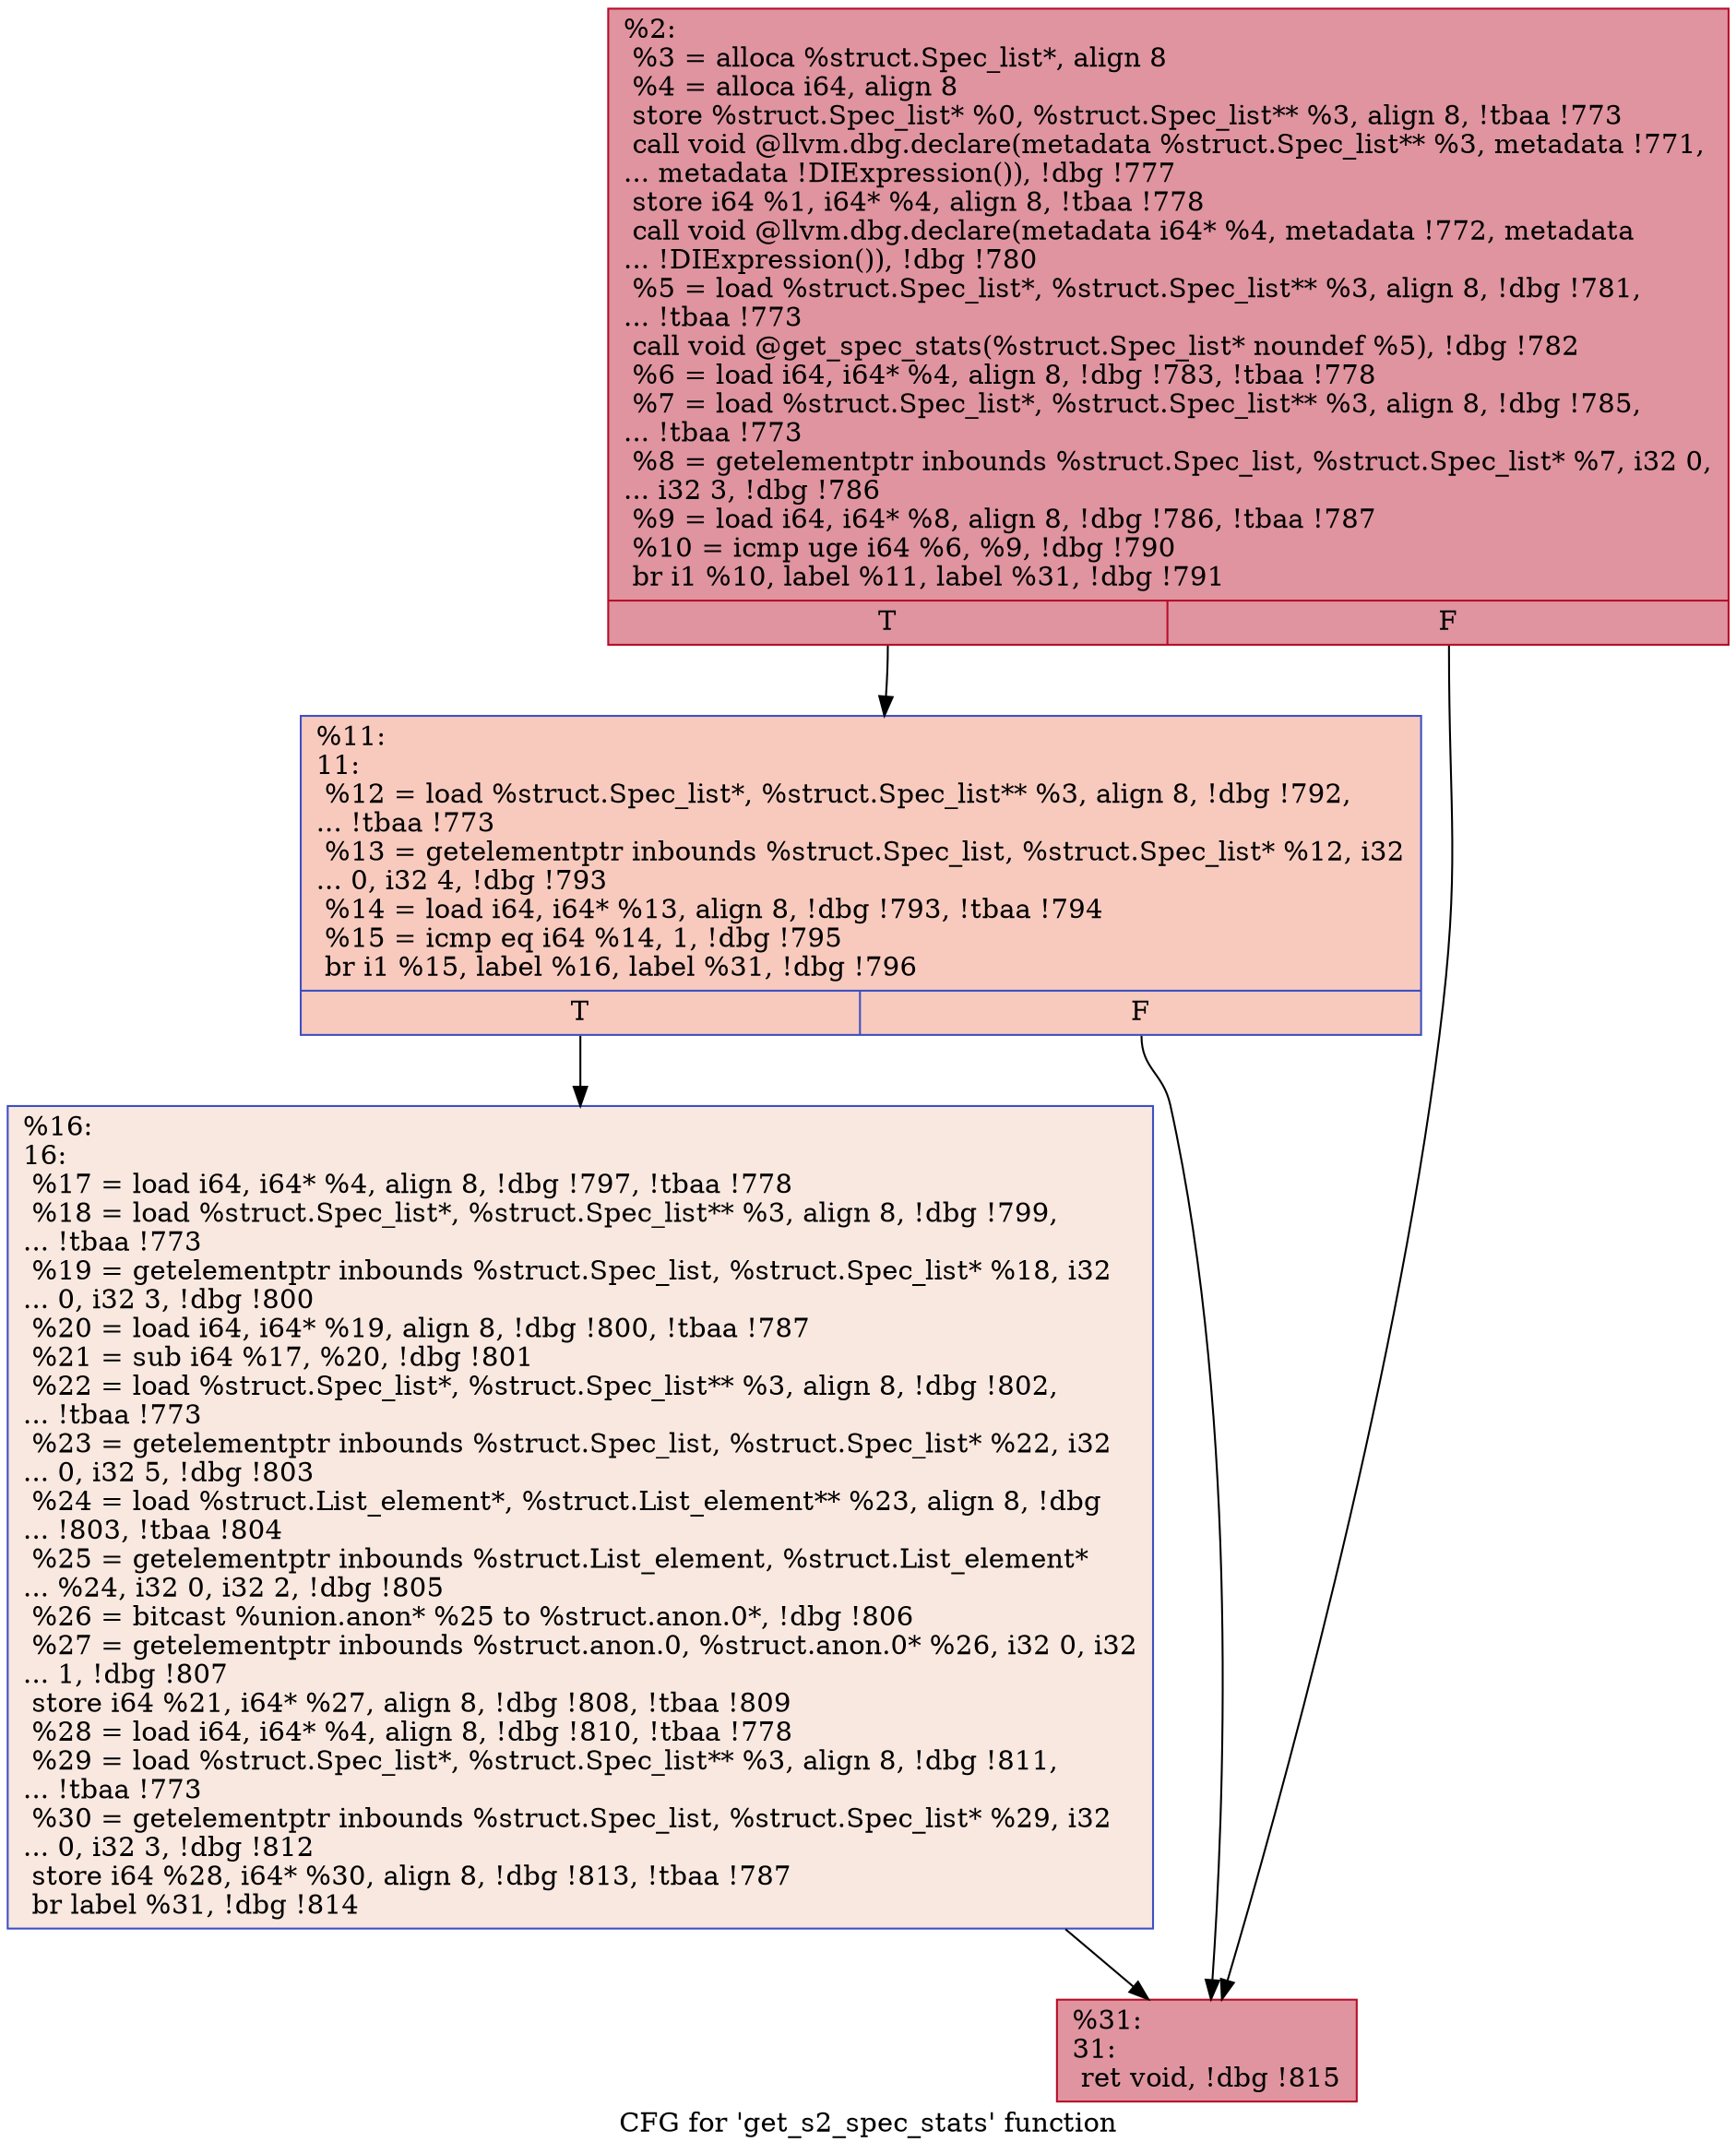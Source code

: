digraph "CFG for 'get_s2_spec_stats' function" {
	label="CFG for 'get_s2_spec_stats' function";

	Node0x112ccc0 [shape=record,color="#b70d28ff", style=filled, fillcolor="#b70d2870",label="{%2:\l  %3 = alloca %struct.Spec_list*, align 8\l  %4 = alloca i64, align 8\l  store %struct.Spec_list* %0, %struct.Spec_list** %3, align 8, !tbaa !773\l  call void @llvm.dbg.declare(metadata %struct.Spec_list** %3, metadata !771,\l... metadata !DIExpression()), !dbg !777\l  store i64 %1, i64* %4, align 8, !tbaa !778\l  call void @llvm.dbg.declare(metadata i64* %4, metadata !772, metadata\l... !DIExpression()), !dbg !780\l  %5 = load %struct.Spec_list*, %struct.Spec_list** %3, align 8, !dbg !781,\l... !tbaa !773\l  call void @get_spec_stats(%struct.Spec_list* noundef %5), !dbg !782\l  %6 = load i64, i64* %4, align 8, !dbg !783, !tbaa !778\l  %7 = load %struct.Spec_list*, %struct.Spec_list** %3, align 8, !dbg !785,\l... !tbaa !773\l  %8 = getelementptr inbounds %struct.Spec_list, %struct.Spec_list* %7, i32 0,\l... i32 3, !dbg !786\l  %9 = load i64, i64* %8, align 8, !dbg !786, !tbaa !787\l  %10 = icmp uge i64 %6, %9, !dbg !790\l  br i1 %10, label %11, label %31, !dbg !791\l|{<s0>T|<s1>F}}"];
	Node0x112ccc0:s0 -> Node0x112cd80;
	Node0x112ccc0:s1 -> Node0x112ce20;
	Node0x112cd80 [shape=record,color="#3d50c3ff", style=filled, fillcolor="#ef886b70",label="{%11:\l11:                                               \l  %12 = load %struct.Spec_list*, %struct.Spec_list** %3, align 8, !dbg !792,\l... !tbaa !773\l  %13 = getelementptr inbounds %struct.Spec_list, %struct.Spec_list* %12, i32\l... 0, i32 4, !dbg !793\l  %14 = load i64, i64* %13, align 8, !dbg !793, !tbaa !794\l  %15 = icmp eq i64 %14, 1, !dbg !795\l  br i1 %15, label %16, label %31, !dbg !796\l|{<s0>T|<s1>F}}"];
	Node0x112cd80:s0 -> Node0x112cdd0;
	Node0x112cd80:s1 -> Node0x112ce20;
	Node0x112cdd0 [shape=record,color="#3d50c3ff", style=filled, fillcolor="#f1ccb870",label="{%16:\l16:                                               \l  %17 = load i64, i64* %4, align 8, !dbg !797, !tbaa !778\l  %18 = load %struct.Spec_list*, %struct.Spec_list** %3, align 8, !dbg !799,\l... !tbaa !773\l  %19 = getelementptr inbounds %struct.Spec_list, %struct.Spec_list* %18, i32\l... 0, i32 3, !dbg !800\l  %20 = load i64, i64* %19, align 8, !dbg !800, !tbaa !787\l  %21 = sub i64 %17, %20, !dbg !801\l  %22 = load %struct.Spec_list*, %struct.Spec_list** %3, align 8, !dbg !802,\l... !tbaa !773\l  %23 = getelementptr inbounds %struct.Spec_list, %struct.Spec_list* %22, i32\l... 0, i32 5, !dbg !803\l  %24 = load %struct.List_element*, %struct.List_element** %23, align 8, !dbg\l... !803, !tbaa !804\l  %25 = getelementptr inbounds %struct.List_element, %struct.List_element*\l... %24, i32 0, i32 2, !dbg !805\l  %26 = bitcast %union.anon* %25 to %struct.anon.0*, !dbg !806\l  %27 = getelementptr inbounds %struct.anon.0, %struct.anon.0* %26, i32 0, i32\l... 1, !dbg !807\l  store i64 %21, i64* %27, align 8, !dbg !808, !tbaa !809\l  %28 = load i64, i64* %4, align 8, !dbg !810, !tbaa !778\l  %29 = load %struct.Spec_list*, %struct.Spec_list** %3, align 8, !dbg !811,\l... !tbaa !773\l  %30 = getelementptr inbounds %struct.Spec_list, %struct.Spec_list* %29, i32\l... 0, i32 3, !dbg !812\l  store i64 %28, i64* %30, align 8, !dbg !813, !tbaa !787\l  br label %31, !dbg !814\l}"];
	Node0x112cdd0 -> Node0x112ce20;
	Node0x112ce20 [shape=record,color="#b70d28ff", style=filled, fillcolor="#b70d2870",label="{%31:\l31:                                               \l  ret void, !dbg !815\l}"];
}
